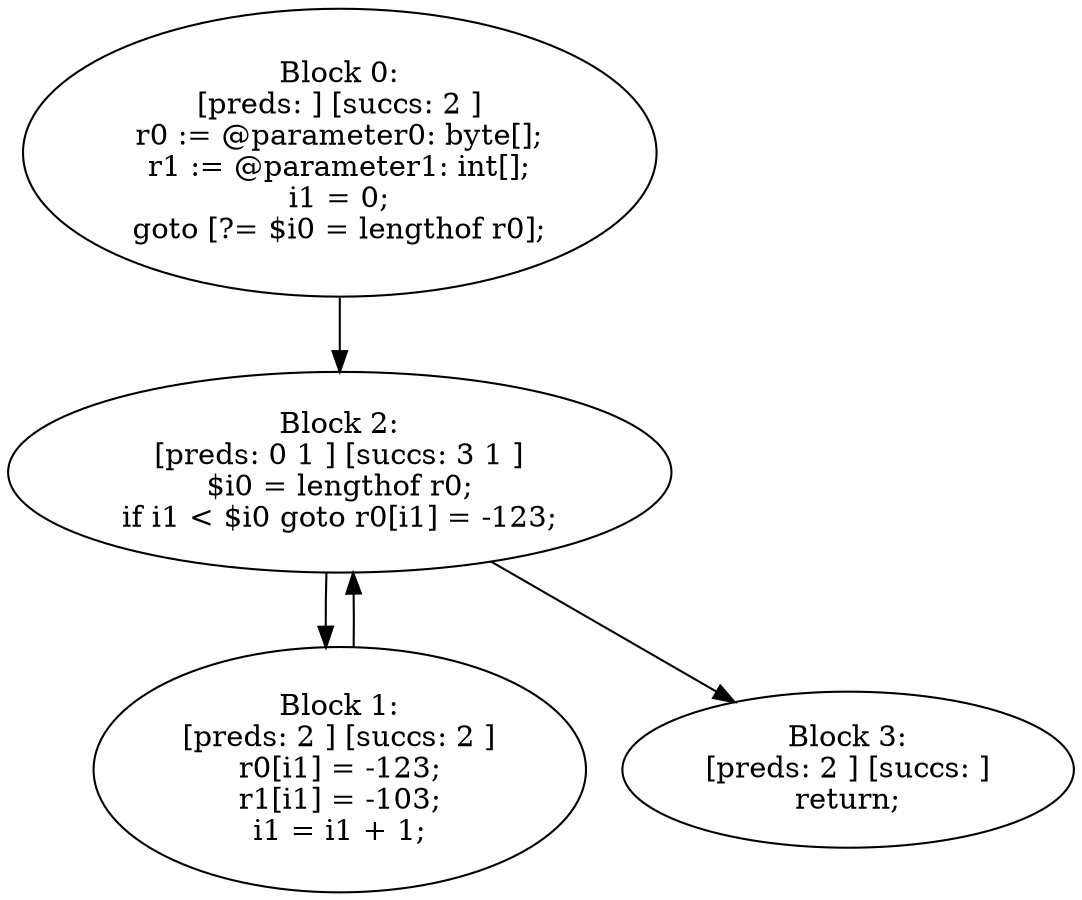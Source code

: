 digraph "unitGraph" {
    "Block 0:
[preds: ] [succs: 2 ]
r0 := @parameter0: byte[];
r1 := @parameter1: int[];
i1 = 0;
goto [?= $i0 = lengthof r0];
"
    "Block 1:
[preds: 2 ] [succs: 2 ]
r0[i1] = -123;
r1[i1] = -103;
i1 = i1 + 1;
"
    "Block 2:
[preds: 0 1 ] [succs: 3 1 ]
$i0 = lengthof r0;
if i1 < $i0 goto r0[i1] = -123;
"
    "Block 3:
[preds: 2 ] [succs: ]
return;
"
    "Block 0:
[preds: ] [succs: 2 ]
r0 := @parameter0: byte[];
r1 := @parameter1: int[];
i1 = 0;
goto [?= $i0 = lengthof r0];
"->"Block 2:
[preds: 0 1 ] [succs: 3 1 ]
$i0 = lengthof r0;
if i1 < $i0 goto r0[i1] = -123;
";
    "Block 1:
[preds: 2 ] [succs: 2 ]
r0[i1] = -123;
r1[i1] = -103;
i1 = i1 + 1;
"->"Block 2:
[preds: 0 1 ] [succs: 3 1 ]
$i0 = lengthof r0;
if i1 < $i0 goto r0[i1] = -123;
";
    "Block 2:
[preds: 0 1 ] [succs: 3 1 ]
$i0 = lengthof r0;
if i1 < $i0 goto r0[i1] = -123;
"->"Block 3:
[preds: 2 ] [succs: ]
return;
";
    "Block 2:
[preds: 0 1 ] [succs: 3 1 ]
$i0 = lengthof r0;
if i1 < $i0 goto r0[i1] = -123;
"->"Block 1:
[preds: 2 ] [succs: 2 ]
r0[i1] = -123;
r1[i1] = -103;
i1 = i1 + 1;
";
}
